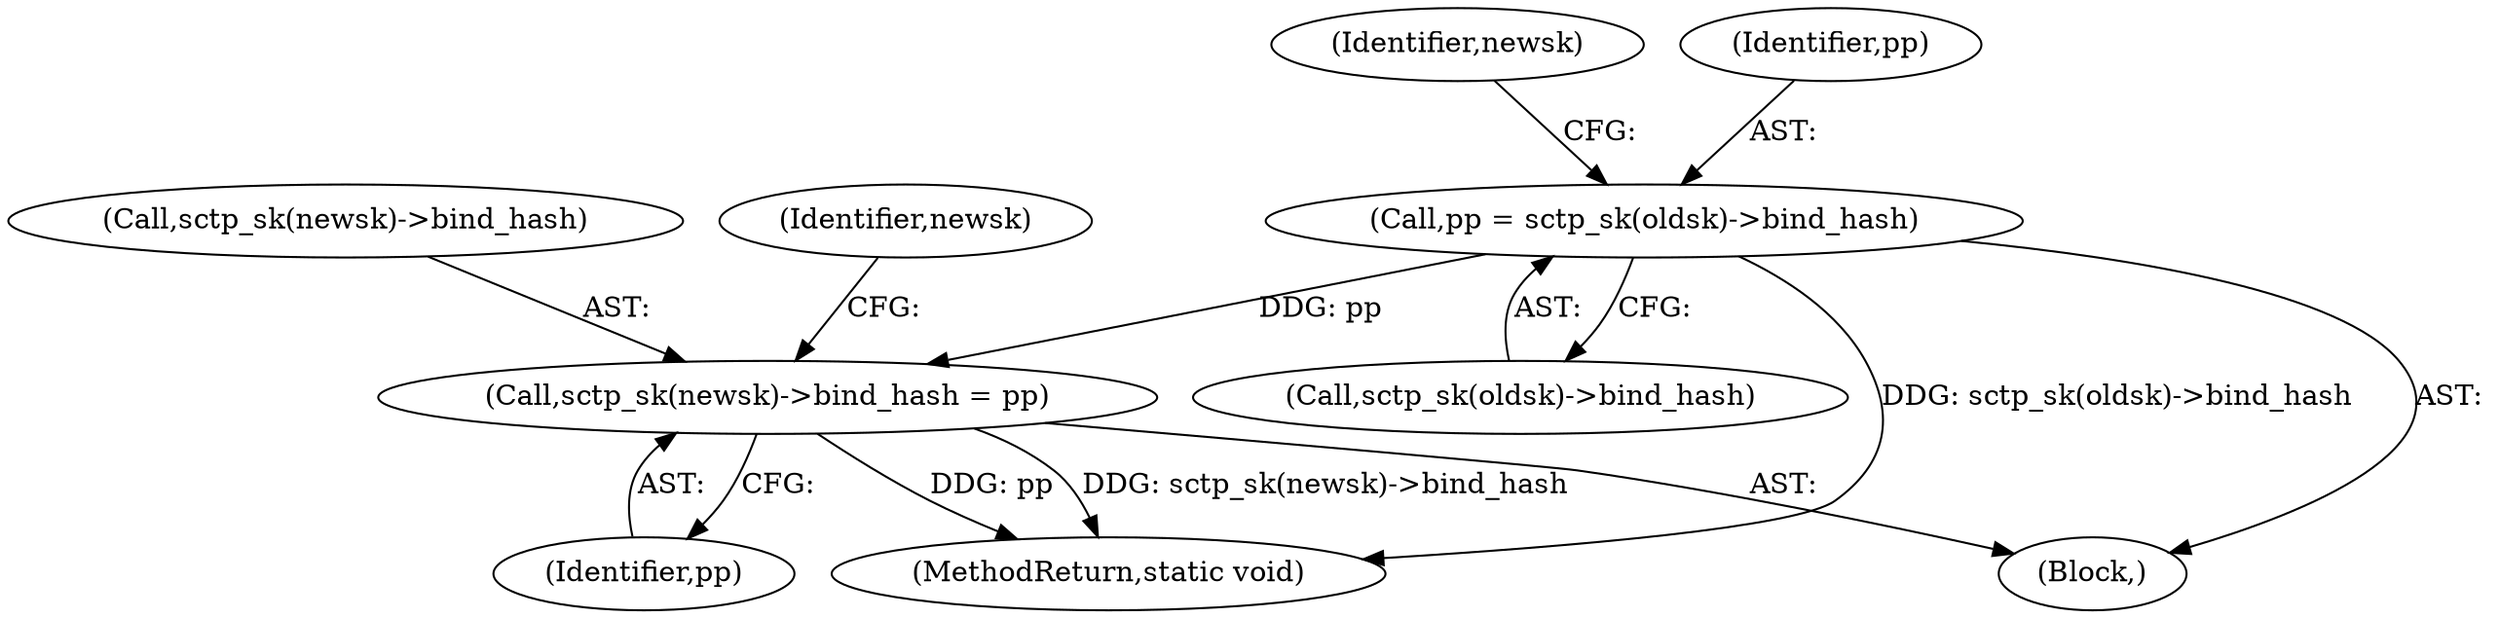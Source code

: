 digraph "0_linux_2d45a02d0166caf2627fe91897c6ffc3b19514c4_2@pointer" {
"1000186" [label="(Call,pp = sctp_sk(oldsk)->bind_hash)"];
"1000198" [label="(Call,sctp_sk(newsk)->bind_hash = pp)"];
"1000186" [label="(Call,pp = sctp_sk(oldsk)->bind_hash)"];
"1000119" [label="(Block,)"];
"1000188" [label="(Call,sctp_sk(oldsk)->bind_hash)"];
"1000193" [label="(Identifier,newsk)"];
"1000379" [label="(MethodReturn,static void)"];
"1000187" [label="(Identifier,pp)"];
"1000203" [label="(Identifier,pp)"];
"1000198" [label="(Call,sctp_sk(newsk)->bind_hash = pp)"];
"1000207" [label="(Identifier,newsk)"];
"1000199" [label="(Call,sctp_sk(newsk)->bind_hash)"];
"1000186" -> "1000119"  [label="AST: "];
"1000186" -> "1000188"  [label="CFG: "];
"1000187" -> "1000186"  [label="AST: "];
"1000188" -> "1000186"  [label="AST: "];
"1000193" -> "1000186"  [label="CFG: "];
"1000186" -> "1000379"  [label="DDG: sctp_sk(oldsk)->bind_hash"];
"1000186" -> "1000198"  [label="DDG: pp"];
"1000198" -> "1000119"  [label="AST: "];
"1000198" -> "1000203"  [label="CFG: "];
"1000199" -> "1000198"  [label="AST: "];
"1000203" -> "1000198"  [label="AST: "];
"1000207" -> "1000198"  [label="CFG: "];
"1000198" -> "1000379"  [label="DDG: pp"];
"1000198" -> "1000379"  [label="DDG: sctp_sk(newsk)->bind_hash"];
}
